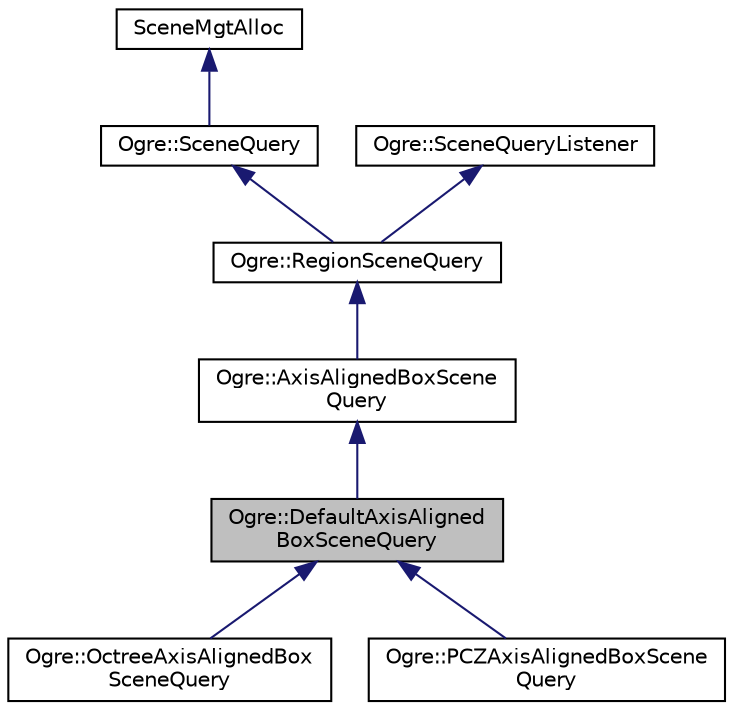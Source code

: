 digraph "Ogre::DefaultAxisAlignedBoxSceneQuery"
{
  bgcolor="transparent";
  edge [fontname="Helvetica",fontsize="10",labelfontname="Helvetica",labelfontsize="10"];
  node [fontname="Helvetica",fontsize="10",shape=record];
  Node0 [label="Ogre::DefaultAxisAligned\lBoxSceneQuery",height=0.2,width=0.4,color="black", fillcolor="grey75", style="filled", fontcolor="black"];
  Node1 -> Node0 [dir="back",color="midnightblue",fontsize="10",style="solid",fontname="Helvetica"];
  Node1 [label="Ogre::AxisAlignedBoxScene\lQuery",height=0.2,width=0.4,color="black",URL="$class_ogre_1_1_axis_aligned_box_scene_query.html",tooltip="Specialises the SceneQuery class for querying within an axis aligned box. "];
  Node2 -> Node1 [dir="back",color="midnightblue",fontsize="10",style="solid",fontname="Helvetica"];
  Node2 [label="Ogre::RegionSceneQuery",height=0.2,width=0.4,color="black",URL="$class_ogre_1_1_region_scene_query.html",tooltip="Abstract class defining a query which returns single results from a region. "];
  Node3 -> Node2 [dir="back",color="midnightblue",fontsize="10",style="solid",fontname="Helvetica"];
  Node3 [label="Ogre::SceneQuery",height=0.2,width=0.4,color="black",URL="$class_ogre_1_1_scene_query.html",tooltip="A class for performing queries on a scene. "];
  Node4 -> Node3 [dir="back",color="midnightblue",fontsize="10",style="solid",fontname="Helvetica"];
  Node4 [label="SceneMgtAlloc",height=0.2,width=0.4,color="black",URL="$class_ogre_1_1_allocated_object.html"];
  Node5 -> Node2 [dir="back",color="midnightblue",fontsize="10",style="solid",fontname="Helvetica"];
  Node5 [label="Ogre::SceneQueryListener",height=0.2,width=0.4,color="black",URL="$class_ogre_1_1_scene_query_listener.html",tooltip="This optional class allows you to receive per-result callbacks from SceneQuery executions instead of ..."];
  Node0 -> Node6 [dir="back",color="midnightblue",fontsize="10",style="solid",fontname="Helvetica"];
  Node6 [label="Ogre::OctreeAxisAlignedBox\lSceneQuery",height=0.2,width=0.4,color="black",URL="$class_ogre_1_1_octree_axis_aligned_box_scene_query.html",tooltip="Octree implementation of AxisAlignedBoxSceneQuery. "];
  Node0 -> Node7 [dir="back",color="midnightblue",fontsize="10",style="solid",fontname="Helvetica"];
  Node7 [label="Ogre::PCZAxisAlignedBoxScene\lQuery",height=0.2,width=0.4,color="black",URL="$class_ogre_1_1_p_c_z_axis_aligned_box_scene_query.html",tooltip="PCZ implementation of AxisAlignedBoxSceneQuery. "];
}

